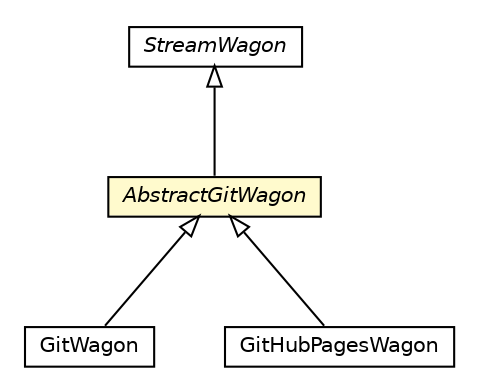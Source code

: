#!/usr/local/bin/dot
#
# Class diagram 
# Generated by UMLGraph version R5_6-24-gf6e263 (http://www.umlgraph.org/)
#

digraph G {
	edge [fontname="Helvetica",fontsize=10,labelfontname="Helvetica",labelfontsize=10];
	node [fontname="Helvetica",fontsize=10,shape=plaintext];
	nodesep=0.25;
	ranksep=0.5;
	// net.trajano.wagon.git.GitWagon
	c13 [label=<<table title="net.trajano.wagon.git.GitWagon" border="0" cellborder="1" cellspacing="0" cellpadding="2" port="p" href="../GitWagon.html">
		<tr><td><table border="0" cellspacing="0" cellpadding="1">
<tr><td align="center" balign="center"> GitWagon </td></tr>
		</table></td></tr>
		</table>>, URL="../GitWagon.html", fontname="Helvetica", fontcolor="black", fontsize=10.0];
	// net.trajano.wagon.git.GitHubPagesWagon
	c15 [label=<<table title="net.trajano.wagon.git.GitHubPagesWagon" border="0" cellborder="1" cellspacing="0" cellpadding="2" port="p" href="../GitHubPagesWagon.html">
		<tr><td><table border="0" cellspacing="0" cellpadding="1">
<tr><td align="center" balign="center"> GitHubPagesWagon </td></tr>
		</table></td></tr>
		</table>>, URL="../GitHubPagesWagon.html", fontname="Helvetica", fontcolor="black", fontsize=10.0];
	// net.trajano.wagon.git.internal.AbstractGitWagon
	c19 [label=<<table title="net.trajano.wagon.git.internal.AbstractGitWagon" border="0" cellborder="1" cellspacing="0" cellpadding="2" port="p" bgcolor="lemonChiffon" href="./AbstractGitWagon.html">
		<tr><td><table border="0" cellspacing="0" cellpadding="1">
<tr><td align="center" balign="center"><font face="Helvetica-Oblique"> AbstractGitWagon </font></td></tr>
		</table></td></tr>
		</table>>, URL="./AbstractGitWagon.html", fontname="Helvetica", fontcolor="black", fontsize=10.0];
	//net.trajano.wagon.git.GitWagon extends net.trajano.wagon.git.internal.AbstractGitWagon
	c19:p -> c13:p [dir=back,arrowtail=empty];
	//net.trajano.wagon.git.GitHubPagesWagon extends net.trajano.wagon.git.internal.AbstractGitWagon
	c19:p -> c15:p [dir=back,arrowtail=empty];
	//net.trajano.wagon.git.internal.AbstractGitWagon extends org.apache.maven.wagon.StreamWagon
	c24:p -> c19:p [dir=back,arrowtail=empty];
	// org.apache.maven.wagon.StreamWagon
	c24 [label=<<table title="org.apache.maven.wagon.StreamWagon" border="0" cellborder="1" cellspacing="0" cellpadding="2" port="p" href="http://java.sun.com/j2se/1.4.2/docs/api/org/apache/maven/wagon/StreamWagon.html">
		<tr><td><table border="0" cellspacing="0" cellpadding="1">
<tr><td align="center" balign="center"><font face="Helvetica-Oblique"> StreamWagon </font></td></tr>
		</table></td></tr>
		</table>>, URL="http://java.sun.com/j2se/1.4.2/docs/api/org/apache/maven/wagon/StreamWagon.html", fontname="Helvetica", fontcolor="black", fontsize=10.0];
}

